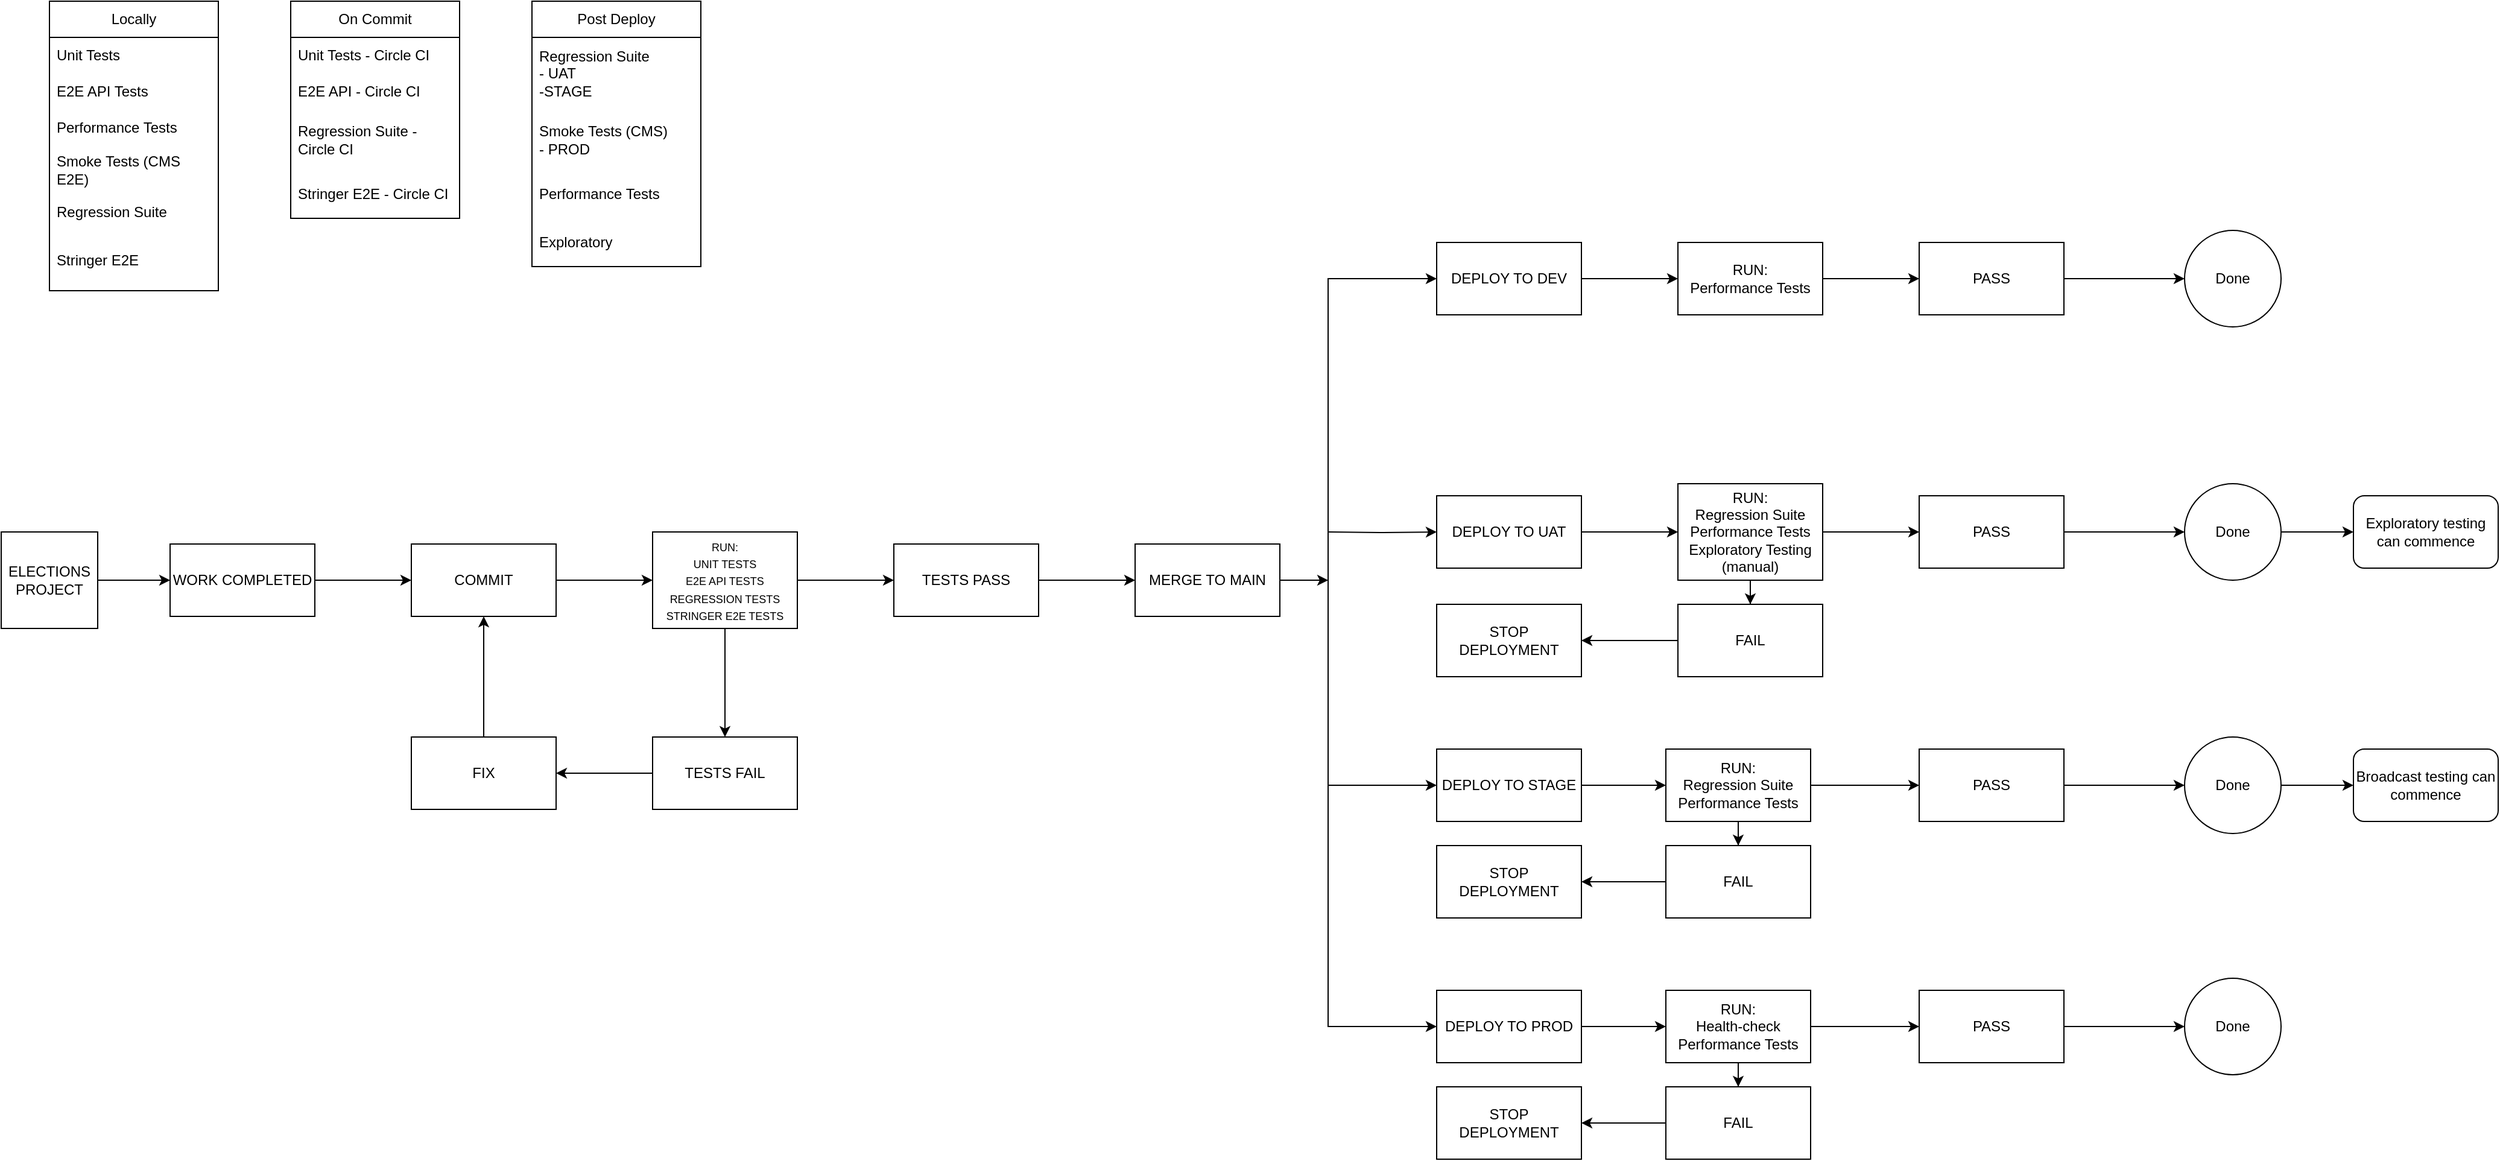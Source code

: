<mxfile version="24.7.6">
  <diagram name="Page-1" id="F1OOcrW6D3RRBcVDZrj7">
    <mxGraphModel dx="1242" dy="785" grid="1" gridSize="10" guides="1" tooltips="1" connect="1" arrows="1" fold="1" page="1" pageScale="1" pageWidth="3300" pageHeight="2339" math="0" shadow="0">
      <root>
        <mxCell id="0" />
        <mxCell id="1" parent="0" />
        <mxCell id="KTq_Er68q4V80zFjPGYi-2" value="Locally" style="swimlane;fontStyle=0;childLayout=stackLayout;horizontal=1;startSize=30;horizontalStack=0;resizeParent=1;resizeParentMax=0;resizeLast=0;collapsible=1;marginBottom=0;whiteSpace=wrap;html=1;" parent="1" vertex="1">
          <mxGeometry x="80" y="40" width="140" height="240" as="geometry">
            <mxRectangle x="80" y="40" width="80" height="30" as="alternateBounds" />
          </mxGeometry>
        </mxCell>
        <mxCell id="KTq_Er68q4V80zFjPGYi-3" value="Unit Tests" style="text;strokeColor=none;fillColor=none;align=left;verticalAlign=middle;spacingLeft=4;spacingRight=4;overflow=hidden;points=[[0,0.5],[1,0.5]];portConstraint=eastwest;rotatable=0;whiteSpace=wrap;html=1;" parent="KTq_Er68q4V80zFjPGYi-2" vertex="1">
          <mxGeometry y="30" width="140" height="30" as="geometry" />
        </mxCell>
        <mxCell id="KTq_Er68q4V80zFjPGYi-4" value="E2E API Tests" style="text;strokeColor=none;fillColor=none;align=left;verticalAlign=middle;spacingLeft=4;spacingRight=4;overflow=hidden;points=[[0,0.5],[1,0.5]];portConstraint=eastwest;rotatable=0;whiteSpace=wrap;html=1;" parent="KTq_Er68q4V80zFjPGYi-2" vertex="1">
          <mxGeometry y="60" width="140" height="30" as="geometry" />
        </mxCell>
        <mxCell id="KTq_Er68q4V80zFjPGYi-5" value="Performance Tests" style="text;strokeColor=none;fillColor=none;align=left;verticalAlign=middle;spacingLeft=4;spacingRight=4;overflow=hidden;points=[[0,0.5],[1,0.5]];portConstraint=eastwest;rotatable=0;whiteSpace=wrap;html=1;" parent="KTq_Er68q4V80zFjPGYi-2" vertex="1">
          <mxGeometry y="90" width="140" height="30" as="geometry" />
        </mxCell>
        <mxCell id="KTq_Er68q4V80zFjPGYi-15" value="Smoke Tests (CMS E2E)" style="text;strokeColor=none;fillColor=none;align=left;verticalAlign=middle;spacingLeft=4;spacingRight=4;overflow=hidden;points=[[0,0.5],[1,0.5]];portConstraint=eastwest;rotatable=0;whiteSpace=wrap;html=1;" parent="KTq_Er68q4V80zFjPGYi-2" vertex="1">
          <mxGeometry y="120" width="140" height="40" as="geometry" />
        </mxCell>
        <mxCell id="KTq_Er68q4V80zFjPGYi-16" value="Regression Suite" style="text;strokeColor=none;fillColor=none;align=left;verticalAlign=middle;spacingLeft=4;spacingRight=4;overflow=hidden;points=[[0,0.5],[1,0.5]];portConstraint=eastwest;rotatable=0;whiteSpace=wrap;html=1;" parent="KTq_Er68q4V80zFjPGYi-2" vertex="1">
          <mxGeometry y="160" width="140" height="30" as="geometry" />
        </mxCell>
        <mxCell id="KTq_Er68q4V80zFjPGYi-14" value="Stringer E2E" style="text;strokeColor=none;fillColor=none;align=left;verticalAlign=middle;spacingLeft=4;spacingRight=4;overflow=hidden;points=[[0,0.5],[1,0.5]];portConstraint=eastwest;rotatable=0;whiteSpace=wrap;html=1;" parent="KTq_Er68q4V80zFjPGYi-2" vertex="1">
          <mxGeometry y="190" width="140" height="50" as="geometry" />
        </mxCell>
        <mxCell id="KTq_Er68q4V80zFjPGYi-6" value="On Commit" style="swimlane;fontStyle=0;childLayout=stackLayout;horizontal=1;startSize=30;horizontalStack=0;resizeParent=1;resizeParentMax=0;resizeLast=0;collapsible=1;marginBottom=0;whiteSpace=wrap;html=1;" parent="1" vertex="1">
          <mxGeometry x="280" y="40" width="140" height="180" as="geometry">
            <mxRectangle x="280" y="40" width="100" height="30" as="alternateBounds" />
          </mxGeometry>
        </mxCell>
        <mxCell id="KTq_Er68q4V80zFjPGYi-7" value="Unit Tests - Circle CI" style="text;strokeColor=none;fillColor=none;align=left;verticalAlign=middle;spacingLeft=4;spacingRight=4;overflow=hidden;points=[[0,0.5],[1,0.5]];portConstraint=eastwest;rotatable=0;whiteSpace=wrap;html=1;" parent="KTq_Er68q4V80zFjPGYi-6" vertex="1">
          <mxGeometry y="30" width="140" height="30" as="geometry" />
        </mxCell>
        <mxCell id="KTq_Er68q4V80zFjPGYi-8" value="E2E API - Circle CI" style="text;strokeColor=none;fillColor=none;align=left;verticalAlign=middle;spacingLeft=4;spacingRight=4;overflow=hidden;points=[[0,0.5],[1,0.5]];portConstraint=eastwest;rotatable=0;whiteSpace=wrap;html=1;" parent="KTq_Er68q4V80zFjPGYi-6" vertex="1">
          <mxGeometry y="60" width="140" height="30" as="geometry" />
        </mxCell>
        <mxCell id="KTq_Er68q4V80zFjPGYi-9" value="Regression Suite - Circle CI" style="text;strokeColor=none;fillColor=none;align=left;verticalAlign=middle;spacingLeft=4;spacingRight=4;overflow=hidden;points=[[0,0.5],[1,0.5]];portConstraint=eastwest;rotatable=0;whiteSpace=wrap;html=1;" parent="KTq_Er68q4V80zFjPGYi-6" vertex="1">
          <mxGeometry y="90" width="140" height="50" as="geometry" />
        </mxCell>
        <mxCell id="KTq_Er68q4V80zFjPGYi-17" value="Stringer E2E - Circle CI" style="text;strokeColor=none;fillColor=none;align=left;verticalAlign=middle;spacingLeft=4;spacingRight=4;overflow=hidden;points=[[0,0.5],[1,0.5]];portConstraint=eastwest;rotatable=0;whiteSpace=wrap;html=1;" parent="KTq_Er68q4V80zFjPGYi-6" vertex="1">
          <mxGeometry y="140" width="140" height="40" as="geometry" />
        </mxCell>
        <mxCell id="KTq_Er68q4V80zFjPGYi-10" value="Post Deploy" style="swimlane;fontStyle=0;childLayout=stackLayout;horizontal=1;startSize=30;horizontalStack=0;resizeParent=1;resizeParentMax=0;resizeLast=0;collapsible=1;marginBottom=0;whiteSpace=wrap;html=1;" parent="1" vertex="1">
          <mxGeometry x="480" y="40" width="140" height="220" as="geometry">
            <mxRectangle x="480" y="40" width="110" height="30" as="alternateBounds" />
          </mxGeometry>
        </mxCell>
        <mxCell id="KTq_Er68q4V80zFjPGYi-11" value="Regression Suite&lt;br&gt;- UAT&lt;br&gt;-STAGE" style="text;strokeColor=none;fillColor=none;align=left;verticalAlign=middle;spacingLeft=4;spacingRight=4;overflow=hidden;points=[[0,0.5],[1,0.5]];portConstraint=eastwest;rotatable=0;whiteSpace=wrap;html=1;" parent="KTq_Er68q4V80zFjPGYi-10" vertex="1">
          <mxGeometry y="30" width="140" height="60" as="geometry" />
        </mxCell>
        <mxCell id="KTq_Er68q4V80zFjPGYi-12" value="Smoke Tests (CMS)&lt;br&gt;- PROD" style="text;strokeColor=none;fillColor=none;align=left;verticalAlign=middle;spacingLeft=4;spacingRight=4;overflow=hidden;points=[[0,0.5],[1,0.5]];portConstraint=eastwest;rotatable=0;whiteSpace=wrap;html=1;" parent="KTq_Er68q4V80zFjPGYi-10" vertex="1">
          <mxGeometry y="90" width="140" height="50" as="geometry" />
        </mxCell>
        <mxCell id="KTq_Er68q4V80zFjPGYi-13" value="Performance Tests" style="text;strokeColor=none;fillColor=none;align=left;verticalAlign=middle;spacingLeft=4;spacingRight=4;overflow=hidden;points=[[0,0.5],[1,0.5]];portConstraint=eastwest;rotatable=0;whiteSpace=wrap;html=1;" parent="KTq_Er68q4V80zFjPGYi-10" vertex="1">
          <mxGeometry y="140" width="140" height="40" as="geometry" />
        </mxCell>
        <mxCell id="KTq_Er68q4V80zFjPGYi-19" value="Exploratory" style="text;strokeColor=none;fillColor=none;align=left;verticalAlign=middle;spacingLeft=4;spacingRight=4;overflow=hidden;points=[[0,0.5],[1,0.5]];portConstraint=eastwest;rotatable=0;whiteSpace=wrap;html=1;" parent="KTq_Er68q4V80zFjPGYi-10" vertex="1">
          <mxGeometry y="180" width="140" height="40" as="geometry" />
        </mxCell>
        <mxCell id="KTq_Er68q4V80zFjPGYi-22" value="" style="edgeStyle=orthogonalEdgeStyle;rounded=0;orthogonalLoop=1;jettySize=auto;html=1;" parent="1" source="KTq_Er68q4V80zFjPGYi-20" target="KTq_Er68q4V80zFjPGYi-21" edge="1">
          <mxGeometry relative="1" as="geometry" />
        </mxCell>
        <mxCell id="KTq_Er68q4V80zFjPGYi-20" value="ELECTIONS PROJECT" style="whiteSpace=wrap;html=1;aspect=fixed;" parent="1" vertex="1">
          <mxGeometry x="40" y="480" width="80" height="80" as="geometry" />
        </mxCell>
        <mxCell id="KTq_Er68q4V80zFjPGYi-24" value="" style="edgeStyle=orthogonalEdgeStyle;rounded=0;orthogonalLoop=1;jettySize=auto;html=1;" parent="1" source="KTq_Er68q4V80zFjPGYi-21" target="KTq_Er68q4V80zFjPGYi-23" edge="1">
          <mxGeometry relative="1" as="geometry" />
        </mxCell>
        <mxCell id="KTq_Er68q4V80zFjPGYi-21" value="WORK COMPLETED" style="whiteSpace=wrap;html=1;" parent="1" vertex="1">
          <mxGeometry x="180" y="490" width="120" height="60" as="geometry" />
        </mxCell>
        <mxCell id="KTq_Er68q4V80zFjPGYi-26" value="" style="edgeStyle=orthogonalEdgeStyle;rounded=0;orthogonalLoop=1;jettySize=auto;html=1;" parent="1" source="KTq_Er68q4V80zFjPGYi-23" target="KTq_Er68q4V80zFjPGYi-25" edge="1">
          <mxGeometry relative="1" as="geometry" />
        </mxCell>
        <mxCell id="KTq_Er68q4V80zFjPGYi-23" value="COMMIT" style="whiteSpace=wrap;html=1;" parent="1" vertex="1">
          <mxGeometry x="380" y="490" width="120" height="60" as="geometry" />
        </mxCell>
        <mxCell id="KTq_Er68q4V80zFjPGYi-28" value="" style="edgeStyle=orthogonalEdgeStyle;rounded=0;orthogonalLoop=1;jettySize=auto;html=1;" parent="1" source="KTq_Er68q4V80zFjPGYi-25" target="KTq_Er68q4V80zFjPGYi-27" edge="1">
          <mxGeometry relative="1" as="geometry" />
        </mxCell>
        <mxCell id="KTq_Er68q4V80zFjPGYi-33" value="" style="edgeStyle=orthogonalEdgeStyle;rounded=0;orthogonalLoop=1;jettySize=auto;html=1;" parent="1" source="KTq_Er68q4V80zFjPGYi-25" target="KTq_Er68q4V80zFjPGYi-32" edge="1">
          <mxGeometry relative="1" as="geometry" />
        </mxCell>
        <mxCell id="KTq_Er68q4V80zFjPGYi-25" value="&lt;font style=&quot;font-size: 9px;&quot;&gt;RUN:&lt;br&gt;UNIT TESTS&lt;br&gt;E2E API TESTS&lt;br&gt;REGRESSION TESTS&lt;br&gt;STRINGER E2E TESTS&lt;/font&gt;" style="whiteSpace=wrap;html=1;" parent="1" vertex="1">
          <mxGeometry x="580" y="480" width="120" height="80" as="geometry" />
        </mxCell>
        <mxCell id="KTq_Er68q4V80zFjPGYi-30" value="" style="edgeStyle=orthogonalEdgeStyle;rounded=0;orthogonalLoop=1;jettySize=auto;html=1;" parent="1" source="KTq_Er68q4V80zFjPGYi-27" target="KTq_Er68q4V80zFjPGYi-29" edge="1">
          <mxGeometry relative="1" as="geometry" />
        </mxCell>
        <mxCell id="KTq_Er68q4V80zFjPGYi-27" value="TESTS FAIL" style="whiteSpace=wrap;html=1;" parent="1" vertex="1">
          <mxGeometry x="580" y="650" width="120" height="60" as="geometry" />
        </mxCell>
        <mxCell id="KTq_Er68q4V80zFjPGYi-31" value="" style="edgeStyle=orthogonalEdgeStyle;rounded=0;orthogonalLoop=1;jettySize=auto;html=1;" parent="1" source="KTq_Er68q4V80zFjPGYi-29" target="KTq_Er68q4V80zFjPGYi-23" edge="1">
          <mxGeometry relative="1" as="geometry" />
        </mxCell>
        <mxCell id="KTq_Er68q4V80zFjPGYi-29" value="FIX" style="whiteSpace=wrap;html=1;" parent="1" vertex="1">
          <mxGeometry x="380" y="650" width="120" height="60" as="geometry" />
        </mxCell>
        <mxCell id="KTq_Er68q4V80zFjPGYi-35" value="" style="edgeStyle=orthogonalEdgeStyle;rounded=0;orthogonalLoop=1;jettySize=auto;html=1;" parent="1" source="KTq_Er68q4V80zFjPGYi-32" target="KTq_Er68q4V80zFjPGYi-34" edge="1">
          <mxGeometry relative="1" as="geometry" />
        </mxCell>
        <mxCell id="KTq_Er68q4V80zFjPGYi-32" value="TESTS PASS" style="whiteSpace=wrap;html=1;" parent="1" vertex="1">
          <mxGeometry x="780" y="490" width="120" height="60" as="geometry" />
        </mxCell>
        <mxCell id="KTq_Er68q4V80zFjPGYi-37" value="" style="edgeStyle=orthogonalEdgeStyle;rounded=0;orthogonalLoop=1;jettySize=auto;html=1;" parent="1" target="KTq_Er68q4V80zFjPGYi-36" edge="1">
          <mxGeometry relative="1" as="geometry">
            <mxPoint x="1140" y="480" as="sourcePoint" />
          </mxGeometry>
        </mxCell>
        <mxCell id="KTq_Er68q4V80zFjPGYi-34" value="MERGE TO MAIN" style="whiteSpace=wrap;html=1;" parent="1" vertex="1">
          <mxGeometry x="980" y="490" width="120" height="60" as="geometry" />
        </mxCell>
        <mxCell id="KTq_Er68q4V80zFjPGYi-49" value="" style="edgeStyle=orthogonalEdgeStyle;rounded=0;orthogonalLoop=1;jettySize=auto;html=1;" parent="1" source="KTq_Er68q4V80zFjPGYi-36" target="KTq_Er68q4V80zFjPGYi-48" edge="1">
          <mxGeometry relative="1" as="geometry" />
        </mxCell>
        <mxCell id="KTq_Er68q4V80zFjPGYi-36" value="DEPLOY TO UAT" style="whiteSpace=wrap;html=1;" parent="1" vertex="1">
          <mxGeometry x="1230" y="450" width="120" height="60" as="geometry" />
        </mxCell>
        <mxCell id="KTq_Er68q4V80zFjPGYi-47" value="" style="edgeStyle=orthogonalEdgeStyle;rounded=0;orthogonalLoop=1;jettySize=auto;html=1;" parent="1" source="KTq_Er68q4V80zFjPGYi-38" target="KTq_Er68q4V80zFjPGYi-46" edge="1">
          <mxGeometry relative="1" as="geometry" />
        </mxCell>
        <mxCell id="KTq_Er68q4V80zFjPGYi-38" value="DEPLOY TO DEV" style="whiteSpace=wrap;html=1;" parent="1" vertex="1">
          <mxGeometry x="1230" y="240" width="120" height="60" as="geometry" />
        </mxCell>
        <mxCell id="KTq_Er68q4V80zFjPGYi-51" value="" style="edgeStyle=orthogonalEdgeStyle;rounded=0;orthogonalLoop=1;jettySize=auto;html=1;" parent="1" source="KTq_Er68q4V80zFjPGYi-39" target="KTq_Er68q4V80zFjPGYi-50" edge="1">
          <mxGeometry relative="1" as="geometry" />
        </mxCell>
        <mxCell id="KTq_Er68q4V80zFjPGYi-39" value="DEPLOY TO STAGE" style="whiteSpace=wrap;html=1;" parent="1" vertex="1">
          <mxGeometry x="1230" y="660" width="120" height="60" as="geometry" />
        </mxCell>
        <mxCell id="KTq_Er68q4V80zFjPGYi-53" value="" style="edgeStyle=orthogonalEdgeStyle;rounded=0;orthogonalLoop=1;jettySize=auto;html=1;" parent="1" source="KTq_Er68q4V80zFjPGYi-40" target="KTq_Er68q4V80zFjPGYi-52" edge="1">
          <mxGeometry relative="1" as="geometry" />
        </mxCell>
        <mxCell id="KTq_Er68q4V80zFjPGYi-40" value="DEPLOY TO PROD" style="whiteSpace=wrap;html=1;" parent="1" vertex="1">
          <mxGeometry x="1230" y="860" width="120" height="60" as="geometry" />
        </mxCell>
        <mxCell id="KTq_Er68q4V80zFjPGYi-41" value="" style="endArrow=classic;html=1;rounded=0;entryX=0;entryY=0.5;entryDx=0;entryDy=0;exitX=1;exitY=0.5;exitDx=0;exitDy=0;" parent="1" target="KTq_Er68q4V80zFjPGYi-38" edge="1">
          <mxGeometry width="50" height="50" relative="1" as="geometry">
            <mxPoint x="1140" y="480" as="sourcePoint" />
            <mxPoint x="1080" y="370" as="targetPoint" />
            <Array as="points">
              <mxPoint x="1140" y="270" />
            </Array>
          </mxGeometry>
        </mxCell>
        <mxCell id="KTq_Er68q4V80zFjPGYi-42" value="" style="endArrow=classic;html=1;rounded=0;entryX=0;entryY=0.5;entryDx=0;entryDy=0;exitX=1;exitY=0.5;exitDx=0;exitDy=0;" parent="1" target="KTq_Er68q4V80zFjPGYi-39" edge="1">
          <mxGeometry width="50" height="50" relative="1" as="geometry">
            <mxPoint x="1140" y="480" as="sourcePoint" />
            <mxPoint x="1230" y="390" as="targetPoint" />
            <Array as="points">
              <mxPoint x="1140" y="690" />
            </Array>
          </mxGeometry>
        </mxCell>
        <mxCell id="KTq_Er68q4V80zFjPGYi-43" value="" style="endArrow=classic;html=1;rounded=0;entryX=0;entryY=0.5;entryDx=0;entryDy=0;exitX=1;exitY=0.5;exitDx=0;exitDy=0;" parent="1" target="KTq_Er68q4V80zFjPGYi-40" edge="1">
          <mxGeometry width="50" height="50" relative="1" as="geometry">
            <mxPoint x="1140" y="580" as="sourcePoint" />
            <mxPoint x="1220" y="680" as="targetPoint" />
            <Array as="points">
              <mxPoint x="1140" y="890" />
            </Array>
          </mxGeometry>
        </mxCell>
        <mxCell id="KTq_Er68q4V80zFjPGYi-44" value="" style="endArrow=classic;html=1;rounded=0;" parent="1" edge="1">
          <mxGeometry width="50" height="50" relative="1" as="geometry">
            <mxPoint x="1100" y="520" as="sourcePoint" />
            <mxPoint x="1140" y="520" as="targetPoint" />
          </mxGeometry>
        </mxCell>
        <mxCell id="KTq_Er68q4V80zFjPGYi-81" value="" style="edgeStyle=orthogonalEdgeStyle;rounded=0;orthogonalLoop=1;jettySize=auto;html=1;" parent="1" source="KTq_Er68q4V80zFjPGYi-46" target="KTq_Er68q4V80zFjPGYi-80" edge="1">
          <mxGeometry relative="1" as="geometry" />
        </mxCell>
        <mxCell id="KTq_Er68q4V80zFjPGYi-46" value="RUN:&lt;br style=&quot;border-color: var(--border-color);&quot;&gt;Performance Tests" style="whiteSpace=wrap;html=1;" parent="1" vertex="1">
          <mxGeometry x="1430" y="240" width="120" height="60" as="geometry" />
        </mxCell>
        <mxCell id="KTq_Er68q4V80zFjPGYi-70" value="" style="edgeStyle=orthogonalEdgeStyle;rounded=0;orthogonalLoop=1;jettySize=auto;html=1;" parent="1" source="KTq_Er68q4V80zFjPGYi-48" target="KTq_Er68q4V80zFjPGYi-60" edge="1">
          <mxGeometry relative="1" as="geometry" />
        </mxCell>
        <mxCell id="KTq_Er68q4V80zFjPGYi-79" value="" style="edgeStyle=orthogonalEdgeStyle;rounded=0;orthogonalLoop=1;jettySize=auto;html=1;" parent="1" source="KTq_Er68q4V80zFjPGYi-48" target="KTq_Er68q4V80zFjPGYi-78" edge="1">
          <mxGeometry relative="1" as="geometry" />
        </mxCell>
        <mxCell id="KTq_Er68q4V80zFjPGYi-48" value="RUN:&lt;br&gt;Regression Suite&lt;br&gt;Performance Tests&lt;br&gt;Exploratory Testing (manual)" style="whiteSpace=wrap;html=1;" parent="1" vertex="1">
          <mxGeometry x="1430" y="440" width="120" height="80" as="geometry" />
        </mxCell>
        <mxCell id="KTq_Er68q4V80zFjPGYi-71" value="" style="edgeStyle=orthogonalEdgeStyle;rounded=0;orthogonalLoop=1;jettySize=auto;html=1;" parent="1" source="KTq_Er68q4V80zFjPGYi-50" target="KTq_Er68q4V80zFjPGYi-66" edge="1">
          <mxGeometry relative="1" as="geometry" />
        </mxCell>
        <mxCell id="KTq_Er68q4V80zFjPGYi-77" value="" style="edgeStyle=orthogonalEdgeStyle;rounded=0;orthogonalLoop=1;jettySize=auto;html=1;" parent="1" source="KTq_Er68q4V80zFjPGYi-50" target="KTq_Er68q4V80zFjPGYi-76" edge="1">
          <mxGeometry relative="1" as="geometry" />
        </mxCell>
        <mxCell id="KTq_Er68q4V80zFjPGYi-50" value="RUN:&lt;br style=&quot;border-color: var(--border-color);&quot;&gt;Regression Suite&lt;br style=&quot;border-color: var(--border-color);&quot;&gt;Performance Tests" style="whiteSpace=wrap;html=1;" parent="1" vertex="1">
          <mxGeometry x="1420" y="660" width="120" height="60" as="geometry" />
        </mxCell>
        <mxCell id="KTq_Er68q4V80zFjPGYi-72" value="" style="edgeStyle=orthogonalEdgeStyle;rounded=0;orthogonalLoop=1;jettySize=auto;html=1;" parent="1" source="KTq_Er68q4V80zFjPGYi-52" target="KTq_Er68q4V80zFjPGYi-63" edge="1">
          <mxGeometry relative="1" as="geometry" />
        </mxCell>
        <mxCell id="KTq_Er68q4V80zFjPGYi-75" value="" style="edgeStyle=orthogonalEdgeStyle;rounded=0;orthogonalLoop=1;jettySize=auto;html=1;" parent="1" source="KTq_Er68q4V80zFjPGYi-52" target="KTq_Er68q4V80zFjPGYi-74" edge="1">
          <mxGeometry relative="1" as="geometry" />
        </mxCell>
        <mxCell id="KTq_Er68q4V80zFjPGYi-52" value="RUN:&lt;br style=&quot;border-color: var(--border-color);&quot;&gt;Health-check&lt;br style=&quot;border-color: var(--border-color);&quot;&gt;Performance Tests" style="whiteSpace=wrap;html=1;" parent="1" vertex="1">
          <mxGeometry x="1420" y="860" width="120" height="60" as="geometry" />
        </mxCell>
        <mxCell id="KTq_Er68q4V80zFjPGYi-59" value="" style="edgeStyle=orthogonalEdgeStyle;rounded=0;orthogonalLoop=1;jettySize=auto;html=1;" parent="1" source="KTq_Er68q4V80zFjPGYi-60" target="KTq_Er68q4V80zFjPGYi-61" edge="1">
          <mxGeometry relative="1" as="geometry" />
        </mxCell>
        <mxCell id="KTq_Er68q4V80zFjPGYi-60" value="FAIL" style="whiteSpace=wrap;html=1;" parent="1" vertex="1">
          <mxGeometry x="1430" y="540" width="120" height="60" as="geometry" />
        </mxCell>
        <mxCell id="KTq_Er68q4V80zFjPGYi-61" value="STOP DEPLOYMENT" style="whiteSpace=wrap;html=1;" parent="1" vertex="1">
          <mxGeometry x="1230" y="540" width="120" height="60" as="geometry" />
        </mxCell>
        <mxCell id="KTq_Er68q4V80zFjPGYi-62" value="" style="edgeStyle=orthogonalEdgeStyle;rounded=0;orthogonalLoop=1;jettySize=auto;html=1;" parent="1" source="KTq_Er68q4V80zFjPGYi-63" target="KTq_Er68q4V80zFjPGYi-64" edge="1">
          <mxGeometry relative="1" as="geometry" />
        </mxCell>
        <mxCell id="KTq_Er68q4V80zFjPGYi-63" value="FAIL" style="whiteSpace=wrap;html=1;" parent="1" vertex="1">
          <mxGeometry x="1420" y="940" width="120" height="60" as="geometry" />
        </mxCell>
        <mxCell id="KTq_Er68q4V80zFjPGYi-64" value="STOP DEPLOYMENT" style="whiteSpace=wrap;html=1;" parent="1" vertex="1">
          <mxGeometry x="1230" y="940" width="120" height="60" as="geometry" />
        </mxCell>
        <mxCell id="KTq_Er68q4V80zFjPGYi-65" value="" style="edgeStyle=orthogonalEdgeStyle;rounded=0;orthogonalLoop=1;jettySize=auto;html=1;" parent="1" source="KTq_Er68q4V80zFjPGYi-66" target="KTq_Er68q4V80zFjPGYi-67" edge="1">
          <mxGeometry relative="1" as="geometry" />
        </mxCell>
        <mxCell id="KTq_Er68q4V80zFjPGYi-66" value="FAIL" style="whiteSpace=wrap;html=1;" parent="1" vertex="1">
          <mxGeometry x="1420" y="740" width="120" height="60" as="geometry" />
        </mxCell>
        <mxCell id="KTq_Er68q4V80zFjPGYi-67" value="STOP DEPLOYMENT" style="whiteSpace=wrap;html=1;" parent="1" vertex="1">
          <mxGeometry x="1230" y="740" width="120" height="60" as="geometry" />
        </mxCell>
        <mxCell id="KTq_Er68q4V80zFjPGYi-91" value="" style="edgeStyle=orthogonalEdgeStyle;rounded=0;orthogonalLoop=1;jettySize=auto;html=1;" parent="1" source="KTq_Er68q4V80zFjPGYi-74" target="KTq_Er68q4V80zFjPGYi-90" edge="1">
          <mxGeometry relative="1" as="geometry" />
        </mxCell>
        <mxCell id="KTq_Er68q4V80zFjPGYi-74" value="PASS" style="whiteSpace=wrap;html=1;" parent="1" vertex="1">
          <mxGeometry x="1630" y="860" width="120" height="60" as="geometry" />
        </mxCell>
        <mxCell id="KTq_Er68q4V80zFjPGYi-89" value="" style="edgeStyle=orthogonalEdgeStyle;rounded=0;orthogonalLoop=1;jettySize=auto;html=1;" parent="1" source="KTq_Er68q4V80zFjPGYi-76" target="KTq_Er68q4V80zFjPGYi-88" edge="1">
          <mxGeometry relative="1" as="geometry" />
        </mxCell>
        <mxCell id="KTq_Er68q4V80zFjPGYi-76" value="PASS" style="whiteSpace=wrap;html=1;" parent="1" vertex="1">
          <mxGeometry x="1630" y="660" width="120" height="60" as="geometry" />
        </mxCell>
        <mxCell id="KTq_Er68q4V80zFjPGYi-87" value="" style="edgeStyle=orthogonalEdgeStyle;rounded=0;orthogonalLoop=1;jettySize=auto;html=1;" parent="1" source="KTq_Er68q4V80zFjPGYi-78" target="KTq_Er68q4V80zFjPGYi-86" edge="1">
          <mxGeometry relative="1" as="geometry" />
        </mxCell>
        <mxCell id="KTq_Er68q4V80zFjPGYi-78" value="PASS" style="whiteSpace=wrap;html=1;" parent="1" vertex="1">
          <mxGeometry x="1630" y="450" width="120" height="60" as="geometry" />
        </mxCell>
        <mxCell id="KTq_Er68q4V80zFjPGYi-83" value="" style="edgeStyle=orthogonalEdgeStyle;rounded=0;orthogonalLoop=1;jettySize=auto;html=1;" parent="1" source="KTq_Er68q4V80zFjPGYi-80" target="KTq_Er68q4V80zFjPGYi-82" edge="1">
          <mxGeometry relative="1" as="geometry" />
        </mxCell>
        <mxCell id="KTq_Er68q4V80zFjPGYi-80" value="PASS" style="whiteSpace=wrap;html=1;" parent="1" vertex="1">
          <mxGeometry x="1630" y="240" width="120" height="60" as="geometry" />
        </mxCell>
        <mxCell id="KTq_Er68q4V80zFjPGYi-82" value="Done" style="ellipse;whiteSpace=wrap;html=1;" parent="1" vertex="1">
          <mxGeometry x="1850" y="230" width="80" height="80" as="geometry" />
        </mxCell>
        <mxCell id="KTq_Er68q4V80zFjPGYi-93" value="" style="edgeStyle=orthogonalEdgeStyle;rounded=0;orthogonalLoop=1;jettySize=auto;html=1;" parent="1" source="KTq_Er68q4V80zFjPGYi-86" target="KTq_Er68q4V80zFjPGYi-92" edge="1">
          <mxGeometry relative="1" as="geometry" />
        </mxCell>
        <mxCell id="KTq_Er68q4V80zFjPGYi-86" value="Done" style="ellipse;whiteSpace=wrap;html=1;" parent="1" vertex="1">
          <mxGeometry x="1850" y="440" width="80" height="80" as="geometry" />
        </mxCell>
        <mxCell id="KTq_Er68q4V80zFjPGYi-95" value="" style="edgeStyle=orthogonalEdgeStyle;rounded=0;orthogonalLoop=1;jettySize=auto;html=1;" parent="1" source="KTq_Er68q4V80zFjPGYi-88" target="KTq_Er68q4V80zFjPGYi-94" edge="1">
          <mxGeometry relative="1" as="geometry" />
        </mxCell>
        <mxCell id="KTq_Er68q4V80zFjPGYi-88" value="Done" style="ellipse;whiteSpace=wrap;html=1;" parent="1" vertex="1">
          <mxGeometry x="1850" y="650" width="80" height="80" as="geometry" />
        </mxCell>
        <mxCell id="KTq_Er68q4V80zFjPGYi-90" value="Done" style="ellipse;whiteSpace=wrap;html=1;" parent="1" vertex="1">
          <mxGeometry x="1850" y="850" width="80" height="80" as="geometry" />
        </mxCell>
        <mxCell id="KTq_Er68q4V80zFjPGYi-92" value="Exploratory testing can commence" style="rounded=1;whiteSpace=wrap;html=1;" parent="1" vertex="1">
          <mxGeometry x="1990" y="450" width="120" height="60" as="geometry" />
        </mxCell>
        <mxCell id="KTq_Er68q4V80zFjPGYi-94" value="Broadcast testing can commence" style="rounded=1;whiteSpace=wrap;html=1;" parent="1" vertex="1">
          <mxGeometry x="1990" y="660" width="120" height="60" as="geometry" />
        </mxCell>
      </root>
    </mxGraphModel>
  </diagram>
</mxfile>
